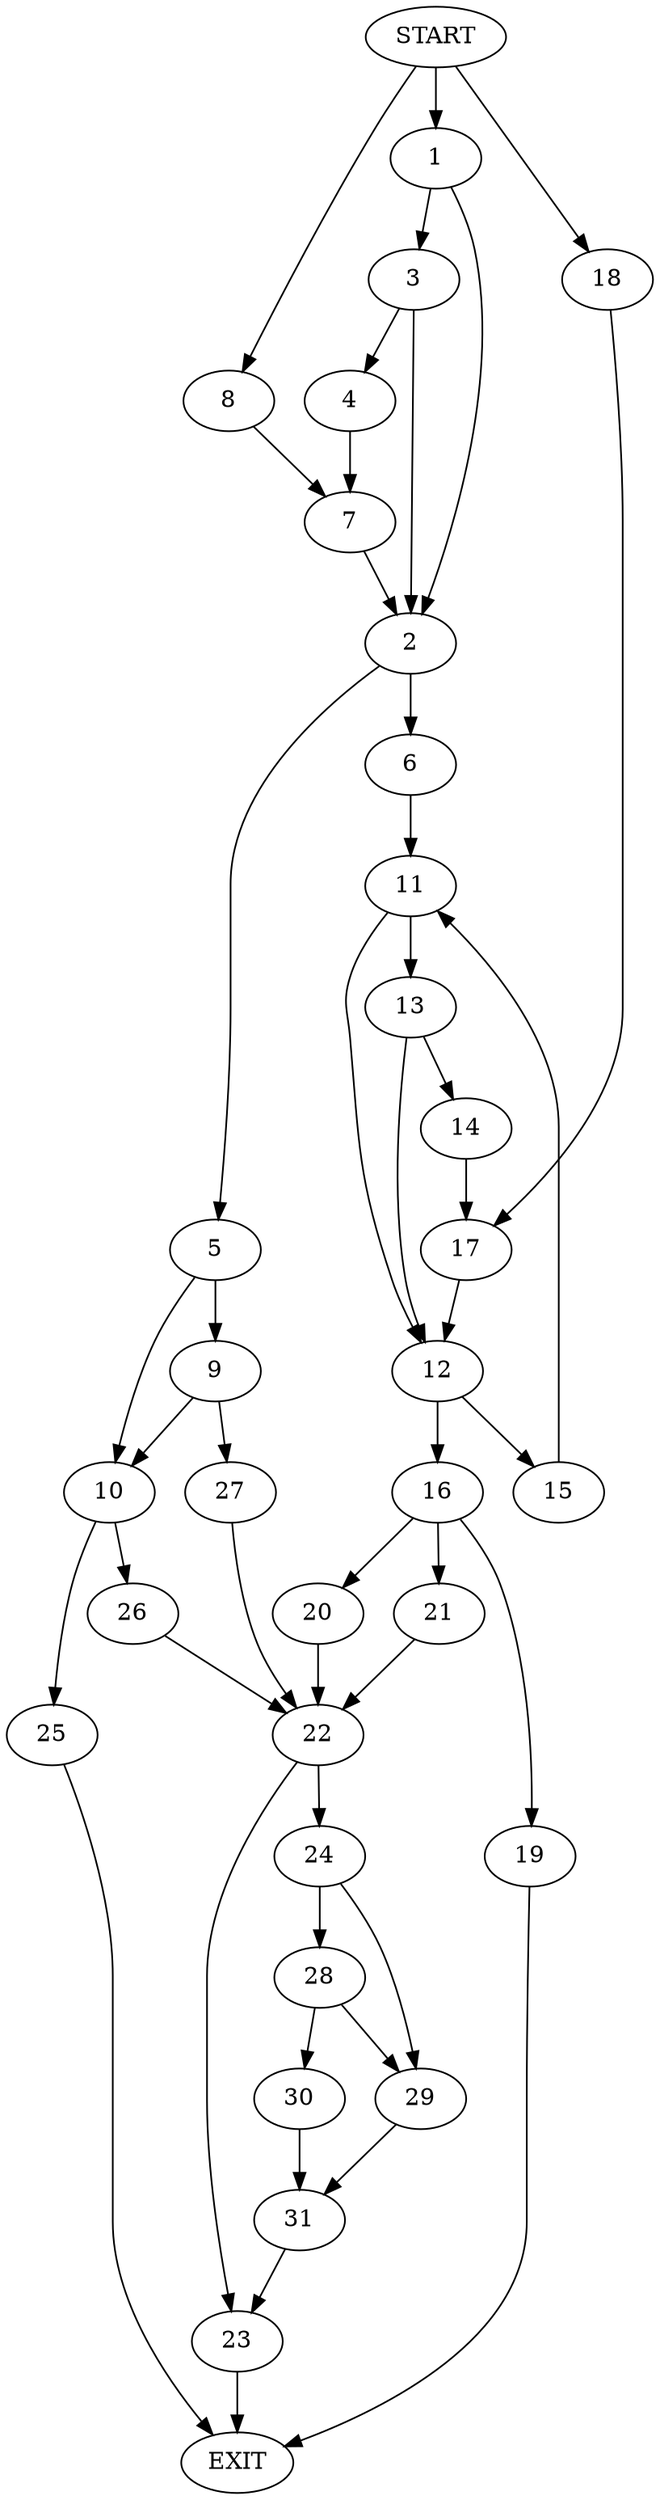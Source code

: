 digraph {
0 [label="START"];
1;
2;
3;
4;
5;
6;
7;
8;
9;
10;
11;
12;
13;
14;
15;
16;
17;
18;
19;
20;
21;
22;
23;
24;
25;
26;
27;
28;
29;
30;
31;
32 [label="EXIT"];
0 -> 1;
1 -> 2;
1 -> 3;
3 -> 2;
3 -> 4;
2 -> 5;
2 -> 6;
4 -> 7;
7 -> 2;
0 -> 8;
8 -> 7;
5 -> 9;
5 -> 10;
6 -> 11;
11 -> 12;
11 -> 13;
13 -> 12;
13 -> 14;
12 -> 15;
12 -> 16;
14 -> 17;
17 -> 12;
0 -> 18;
18 -> 17;
15 -> 11;
16 -> 19;
16 -> 20;
16 -> 21;
19 -> 32;
20 -> 22;
21 -> 22;
22 -> 23;
22 -> 24;
10 -> 25;
10 -> 26;
9 -> 27;
9 -> 10;
27 -> 22;
25 -> 32;
26 -> 22;
24 -> 28;
24 -> 29;
23 -> 32;
28 -> 30;
28 -> 29;
29 -> 31;
30 -> 31;
31 -> 23;
}